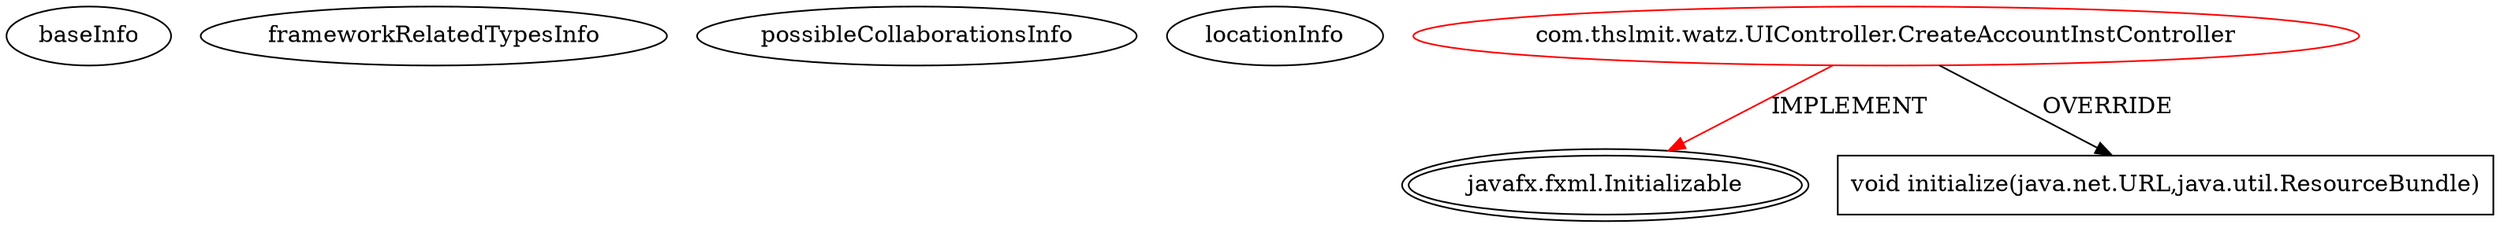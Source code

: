 digraph {
baseInfo[graphId=1406,category="extension_graph",isAnonymous=false,possibleRelation=false]
frameworkRelatedTypesInfo[0="javafx.fxml.Initializable"]
possibleCollaborationsInfo[]
locationInfo[projectName="THSLMIT-thslmit_watzds",filePath="/THSLMIT-thslmit_watzds/thslmit_watzds-master/src/com/thslmit/watz/UIController/CreateAccountInstController.java",contextSignature="CreateAccountInstController",graphId="1406"]
0[label="com.thslmit.watz.UIController.CreateAccountInstController",vertexType="ROOT_CLIENT_CLASS_DECLARATION",isFrameworkType=false,color=red]
1[label="javafx.fxml.Initializable",vertexType="FRAMEWORK_INTERFACE_TYPE",isFrameworkType=true,peripheries=2]
2[label="void initialize(java.net.URL,java.util.ResourceBundle)",vertexType="OVERRIDING_METHOD_DECLARATION",isFrameworkType=false,shape=box]
0->1[label="IMPLEMENT",color=red]
0->2[label="OVERRIDE"]
}
